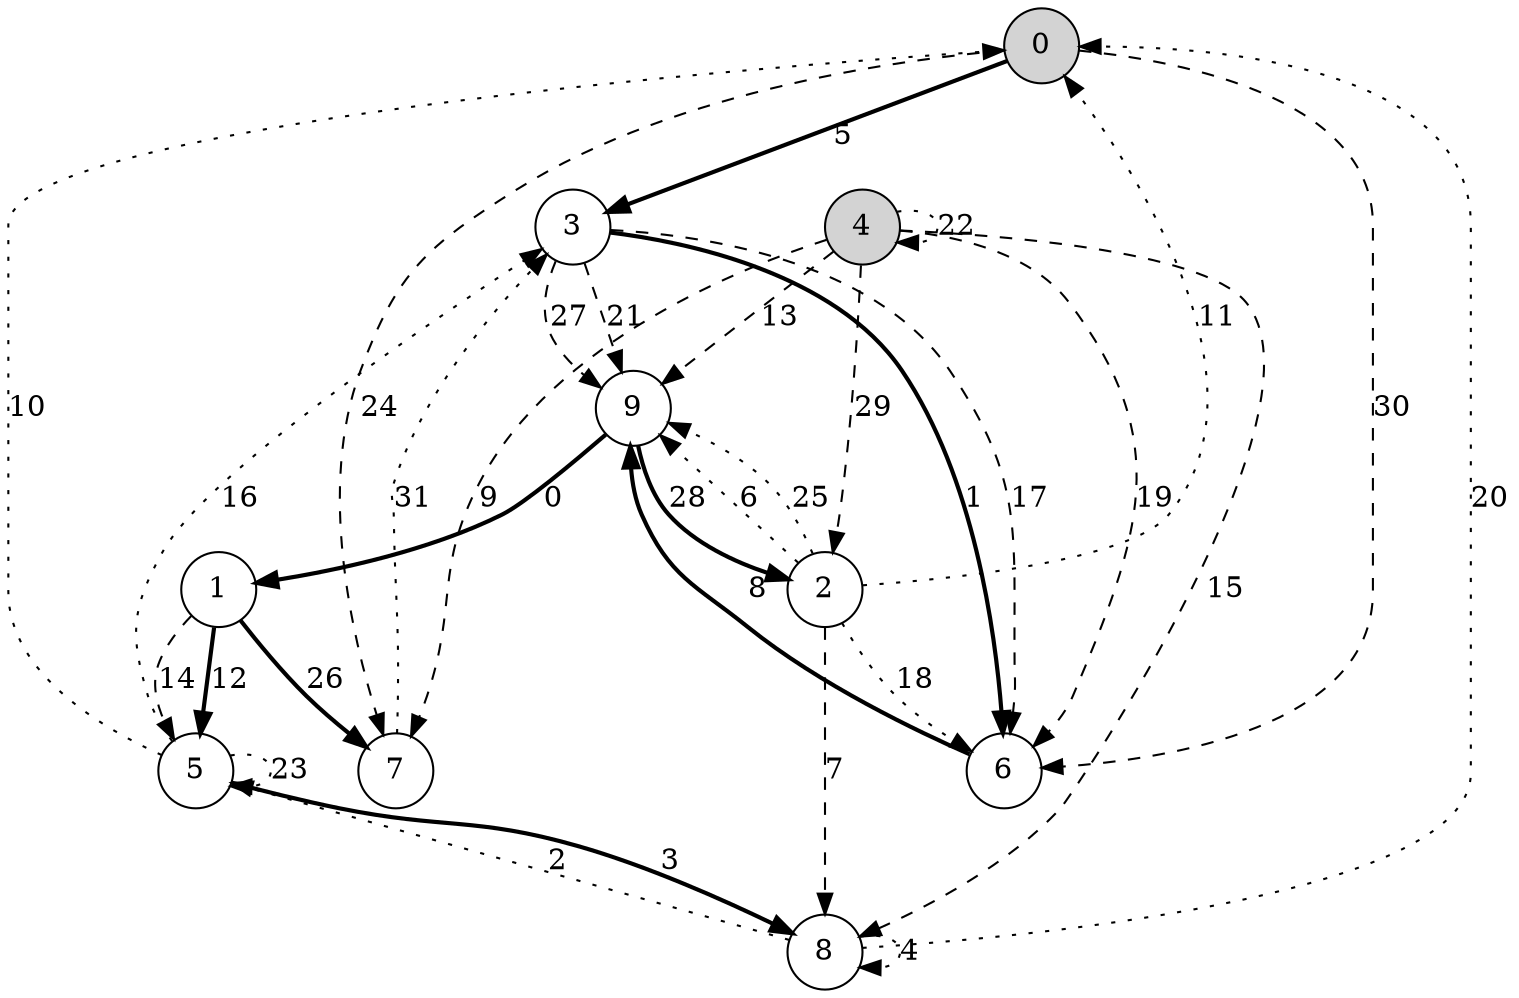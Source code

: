 digraph "Boost DFS forest" {
  node [shape=circle]
  0 [style=filled]
  4 [style=filled]
  9 -> 1 [label=0 style=bold]
  3 -> 6 [label=1 style=bold]
  8 -> 5 [label=2 style=dotted]
  5 -> 8 [label=3 style=bold]
  8 -> 8 [label=4 style=dotted]
  0 -> 3 [label=5 style=bold]
  2 -> 9 [label=6 style=dotted]
  2 -> 8 [label=7 style=dashed]
  6 -> 9 [label=8 style=bold]
  4 -> 7 [label=9 style=dashed]
  5 -> 0 [label=10 style=dotted]
  2 -> 0 [label=11 style=dotted]
  1 -> 5 [label=12 style=bold]
  4 -> 9 [label=13 style=dashed]
  1 -> 5 [label=14 style=dashed]
  4 -> 8 [label=15 style=dashed]
  5 -> 3 [label=16 style=dotted]
  3 -> 6 [label=17 style=dashed]
  2 -> 6 [label=18 style=dotted]
  4 -> 6 [label=19 style=dashed]
  8 -> 0 [label=20 style=dotted]
  3 -> 9 [label=21 style=dashed]
  4 -> 4 [label=22 style=dotted]
  5 -> 5 [label=23 style=dotted]
  0 -> 7 [label=24 style=dashed]
  2 -> 9 [label=25 style=dotted]
  1 -> 7 [label=26 style=bold]
  3 -> 9 [label=27 style=dashed]
  9 -> 2 [label=28 style=bold]
  4 -> 2 [label=29 style=dashed]
  0 -> 6 [label=30 style=dashed]
  7 -> 3 [label=31 style=dotted]
}
